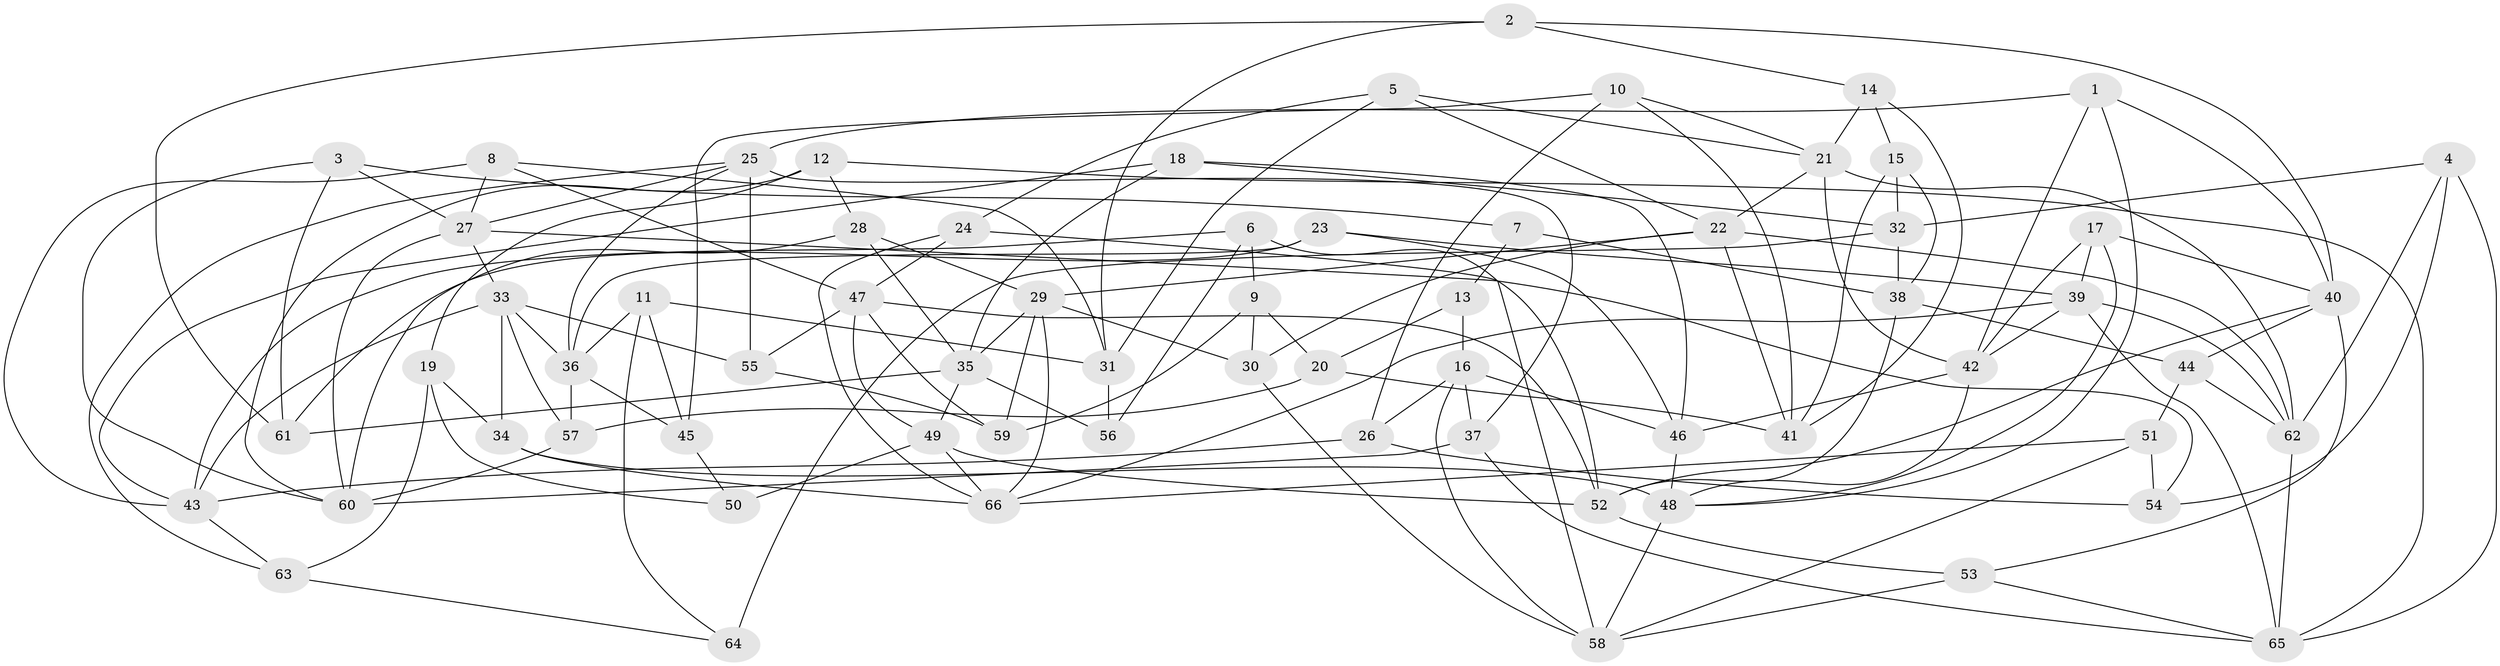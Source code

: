 // original degree distribution, {4: 1.0}
// Generated by graph-tools (version 1.1) at 2025/38/03/04/25 23:38:07]
// undirected, 66 vertices, 153 edges
graph export_dot {
  node [color=gray90,style=filled];
  1;
  2;
  3;
  4;
  5;
  6;
  7;
  8;
  9;
  10;
  11;
  12;
  13;
  14;
  15;
  16;
  17;
  18;
  19;
  20;
  21;
  22;
  23;
  24;
  25;
  26;
  27;
  28;
  29;
  30;
  31;
  32;
  33;
  34;
  35;
  36;
  37;
  38;
  39;
  40;
  41;
  42;
  43;
  44;
  45;
  46;
  47;
  48;
  49;
  50;
  51;
  52;
  53;
  54;
  55;
  56;
  57;
  58;
  59;
  60;
  61;
  62;
  63;
  64;
  65;
  66;
  1 -- 25 [weight=1.0];
  1 -- 40 [weight=1.0];
  1 -- 42 [weight=1.0];
  1 -- 48 [weight=1.0];
  2 -- 14 [weight=1.0];
  2 -- 31 [weight=1.0];
  2 -- 40 [weight=1.0];
  2 -- 61 [weight=1.0];
  3 -- 7 [weight=1.0];
  3 -- 27 [weight=1.0];
  3 -- 60 [weight=1.0];
  3 -- 61 [weight=1.0];
  4 -- 32 [weight=1.0];
  4 -- 54 [weight=1.0];
  4 -- 62 [weight=1.0];
  4 -- 65 [weight=1.0];
  5 -- 21 [weight=1.0];
  5 -- 22 [weight=1.0];
  5 -- 24 [weight=1.0];
  5 -- 31 [weight=1.0];
  6 -- 9 [weight=1.0];
  6 -- 43 [weight=1.0];
  6 -- 56 [weight=1.0];
  6 -- 58 [weight=1.0];
  7 -- 13 [weight=1.0];
  7 -- 38 [weight=2.0];
  8 -- 27 [weight=1.0];
  8 -- 31 [weight=1.0];
  8 -- 43 [weight=1.0];
  8 -- 47 [weight=1.0];
  9 -- 20 [weight=1.0];
  9 -- 30 [weight=1.0];
  9 -- 59 [weight=1.0];
  10 -- 21 [weight=1.0];
  10 -- 26 [weight=1.0];
  10 -- 41 [weight=1.0];
  10 -- 45 [weight=1.0];
  11 -- 31 [weight=1.0];
  11 -- 36 [weight=1.0];
  11 -- 45 [weight=1.0];
  11 -- 64 [weight=1.0];
  12 -- 19 [weight=1.0];
  12 -- 28 [weight=1.0];
  12 -- 60 [weight=1.0];
  12 -- 65 [weight=1.0];
  13 -- 16 [weight=1.0];
  13 -- 20 [weight=2.0];
  14 -- 15 [weight=1.0];
  14 -- 21 [weight=1.0];
  14 -- 41 [weight=1.0];
  15 -- 32 [weight=1.0];
  15 -- 38 [weight=1.0];
  15 -- 41 [weight=1.0];
  16 -- 26 [weight=1.0];
  16 -- 37 [weight=1.0];
  16 -- 46 [weight=2.0];
  16 -- 58 [weight=1.0];
  17 -- 39 [weight=1.0];
  17 -- 40 [weight=1.0];
  17 -- 42 [weight=1.0];
  17 -- 48 [weight=1.0];
  18 -- 32 [weight=1.0];
  18 -- 35 [weight=1.0];
  18 -- 43 [weight=1.0];
  18 -- 46 [weight=1.0];
  19 -- 34 [weight=1.0];
  19 -- 50 [weight=1.0];
  19 -- 63 [weight=1.0];
  20 -- 41 [weight=2.0];
  20 -- 57 [weight=1.0];
  21 -- 22 [weight=1.0];
  21 -- 42 [weight=1.0];
  21 -- 62 [weight=1.0];
  22 -- 29 [weight=1.0];
  22 -- 30 [weight=1.0];
  22 -- 41 [weight=1.0];
  22 -- 62 [weight=1.0];
  23 -- 36 [weight=1.0];
  23 -- 39 [weight=1.0];
  23 -- 46 [weight=1.0];
  23 -- 61 [weight=1.0];
  24 -- 47 [weight=1.0];
  24 -- 52 [weight=1.0];
  24 -- 66 [weight=1.0];
  25 -- 27 [weight=1.0];
  25 -- 36 [weight=1.0];
  25 -- 37 [weight=1.0];
  25 -- 55 [weight=1.0];
  25 -- 63 [weight=1.0];
  26 -- 43 [weight=1.0];
  26 -- 54 [weight=1.0];
  27 -- 33 [weight=1.0];
  27 -- 54 [weight=1.0];
  27 -- 60 [weight=1.0];
  28 -- 29 [weight=1.0];
  28 -- 35 [weight=1.0];
  28 -- 60 [weight=1.0];
  29 -- 30 [weight=1.0];
  29 -- 35 [weight=1.0];
  29 -- 59 [weight=1.0];
  29 -- 66 [weight=1.0];
  30 -- 58 [weight=1.0];
  31 -- 56 [weight=2.0];
  32 -- 38 [weight=1.0];
  32 -- 64 [weight=2.0];
  33 -- 34 [weight=1.0];
  33 -- 36 [weight=1.0];
  33 -- 43 [weight=1.0];
  33 -- 55 [weight=1.0];
  33 -- 57 [weight=1.0];
  34 -- 48 [weight=1.0];
  34 -- 66 [weight=1.0];
  35 -- 49 [weight=1.0];
  35 -- 56 [weight=1.0];
  35 -- 61 [weight=1.0];
  36 -- 45 [weight=1.0];
  36 -- 57 [weight=1.0];
  37 -- 60 [weight=1.0];
  37 -- 65 [weight=1.0];
  38 -- 44 [weight=1.0];
  38 -- 52 [weight=1.0];
  39 -- 42 [weight=1.0];
  39 -- 62 [weight=1.0];
  39 -- 65 [weight=1.0];
  39 -- 66 [weight=1.0];
  40 -- 44 [weight=1.0];
  40 -- 52 [weight=1.0];
  40 -- 53 [weight=1.0];
  42 -- 46 [weight=1.0];
  42 -- 48 [weight=1.0];
  43 -- 63 [weight=1.0];
  44 -- 51 [weight=1.0];
  44 -- 62 [weight=1.0];
  45 -- 50 [weight=1.0];
  46 -- 48 [weight=1.0];
  47 -- 49 [weight=1.0];
  47 -- 52 [weight=1.0];
  47 -- 55 [weight=1.0];
  47 -- 59 [weight=1.0];
  48 -- 58 [weight=1.0];
  49 -- 50 [weight=2.0];
  49 -- 52 [weight=1.0];
  49 -- 66 [weight=1.0];
  51 -- 54 [weight=1.0];
  51 -- 58 [weight=1.0];
  51 -- 66 [weight=1.0];
  52 -- 53 [weight=1.0];
  53 -- 58 [weight=1.0];
  53 -- 65 [weight=1.0];
  55 -- 59 [weight=1.0];
  57 -- 60 [weight=1.0];
  62 -- 65 [weight=1.0];
  63 -- 64 [weight=1.0];
}
